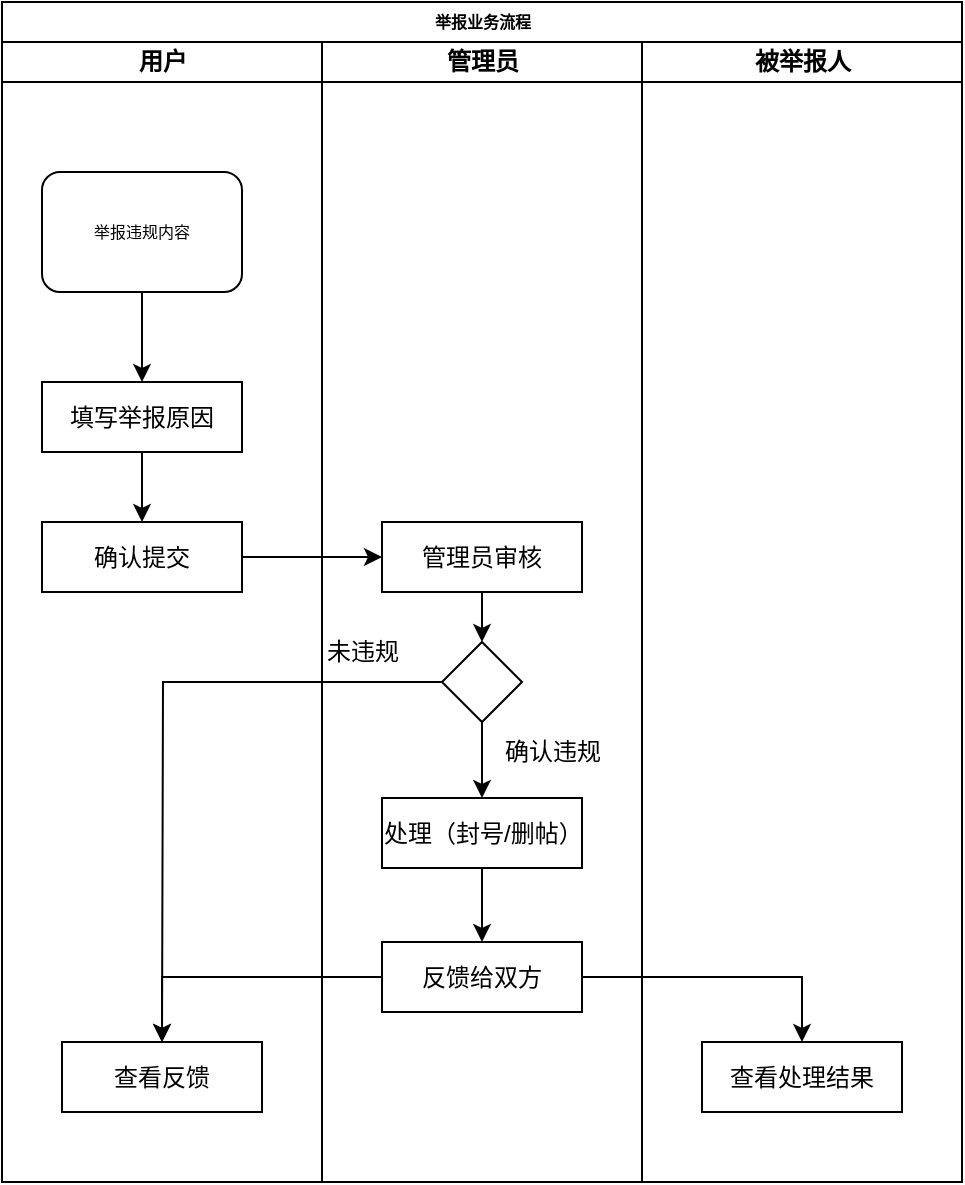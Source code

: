 <mxfile version="20.4.2" type="github">
  <diagram name="Page-1" id="74e2e168-ea6b-b213-b513-2b3c1d86103e">
    <mxGraphModel dx="2549" dy="681" grid="1" gridSize="10" guides="1" tooltips="1" connect="1" arrows="1" fold="1" page="1" pageScale="1" pageWidth="1100" pageHeight="850" background="none" math="0" shadow="0">
      <root>
        <mxCell id="0" />
        <mxCell id="1" parent="0" />
        <mxCell id="77e6c97f196da883-1" value="举报业务流程" style="swimlane;html=1;childLayout=stackLayout;startSize=20;rounded=0;shadow=0;labelBackgroundColor=none;strokeWidth=1;fontFamily=Verdana;fontSize=8;align=center;" parent="1" vertex="1">
          <mxGeometry x="-60" y="30" width="480" height="590" as="geometry" />
        </mxCell>
        <mxCell id="77e6c97f196da883-2" value="用户" style="swimlane;html=1;startSize=20;" parent="77e6c97f196da883-1" vertex="1">
          <mxGeometry y="20" width="160" height="570" as="geometry" />
        </mxCell>
        <mxCell id="gKd1pNidYD8z_a-89plB-50" style="edgeStyle=orthogonalEdgeStyle;rounded=0;orthogonalLoop=1;jettySize=auto;html=1;entryX=0.5;entryY=0;entryDx=0;entryDy=0;" edge="1" parent="77e6c97f196da883-2" source="77e6c97f196da883-8" target="gKd1pNidYD8z_a-89plB-45">
          <mxGeometry relative="1" as="geometry" />
        </mxCell>
        <mxCell id="77e6c97f196da883-8" value="举报违规内容" style="rounded=1;whiteSpace=wrap;html=1;shadow=0;labelBackgroundColor=none;strokeWidth=1;fontFamily=Verdana;fontSize=8;align=center;" parent="77e6c97f196da883-2" vertex="1">
          <mxGeometry x="20" y="65" width="100" height="60" as="geometry" />
        </mxCell>
        <mxCell id="gKd1pNidYD8z_a-89plB-48" value="" style="edgeStyle=orthogonalEdgeStyle;rounded=0;orthogonalLoop=1;jettySize=auto;html=1;" edge="1" parent="77e6c97f196da883-2" source="gKd1pNidYD8z_a-89plB-45" target="gKd1pNidYD8z_a-89plB-46">
          <mxGeometry relative="1" as="geometry" />
        </mxCell>
        <mxCell id="gKd1pNidYD8z_a-89plB-45" value="填写举报原因" style="rounded=0;whiteSpace=wrap;html=1;" vertex="1" parent="77e6c97f196da883-2">
          <mxGeometry x="20" y="170" width="100" height="35" as="geometry" />
        </mxCell>
        <mxCell id="gKd1pNidYD8z_a-89plB-46" value="确认提交" style="rounded=0;whiteSpace=wrap;html=1;" vertex="1" parent="77e6c97f196da883-2">
          <mxGeometry x="20" y="240" width="100" height="35" as="geometry" />
        </mxCell>
        <mxCell id="gKd1pNidYD8z_a-89plB-60" value="查看反馈" style="rounded=0;whiteSpace=wrap;html=1;" vertex="1" parent="77e6c97f196da883-2">
          <mxGeometry x="30" y="500" width="100" height="35" as="geometry" />
        </mxCell>
        <mxCell id="77e6c97f196da883-3" value="管理员" style="swimlane;html=1;startSize=20;" parent="77e6c97f196da883-1" vertex="1">
          <mxGeometry x="160" y="20" width="160" height="570" as="geometry" />
        </mxCell>
        <mxCell id="gKd1pNidYD8z_a-89plB-53" value="" style="edgeStyle=orthogonalEdgeStyle;rounded=0;orthogonalLoop=1;jettySize=auto;html=1;" edge="1" parent="77e6c97f196da883-3" source="gKd1pNidYD8z_a-89plB-51" target="gKd1pNidYD8z_a-89plB-52">
          <mxGeometry relative="1" as="geometry" />
        </mxCell>
        <mxCell id="gKd1pNidYD8z_a-89plB-51" value="管理员审核" style="rounded=0;whiteSpace=wrap;html=1;" vertex="1" parent="77e6c97f196da883-3">
          <mxGeometry x="30" y="240" width="100" height="35" as="geometry" />
        </mxCell>
        <mxCell id="gKd1pNidYD8z_a-89plB-57" value="" style="edgeStyle=orthogonalEdgeStyle;rounded=0;orthogonalLoop=1;jettySize=auto;html=1;" edge="1" parent="77e6c97f196da883-3" source="gKd1pNidYD8z_a-89plB-52" target="gKd1pNidYD8z_a-89plB-56">
          <mxGeometry relative="1" as="geometry" />
        </mxCell>
        <mxCell id="gKd1pNidYD8z_a-89plB-52" value="" style="rhombus;whiteSpace=wrap;html=1;" vertex="1" parent="77e6c97f196da883-3">
          <mxGeometry x="60" y="300" width="40" height="40" as="geometry" />
        </mxCell>
        <mxCell id="gKd1pNidYD8z_a-89plB-79" value="" style="edgeStyle=orthogonalEdgeStyle;rounded=0;orthogonalLoop=1;jettySize=auto;html=1;" edge="1" parent="77e6c97f196da883-3" source="gKd1pNidYD8z_a-89plB-56" target="gKd1pNidYD8z_a-89plB-68">
          <mxGeometry relative="1" as="geometry" />
        </mxCell>
        <mxCell id="gKd1pNidYD8z_a-89plB-56" value="处理（封号/删帖）" style="rounded=0;whiteSpace=wrap;html=1;" vertex="1" parent="77e6c97f196da883-3">
          <mxGeometry x="30" y="378" width="100" height="35" as="geometry" />
        </mxCell>
        <mxCell id="gKd1pNidYD8z_a-89plB-68" value="反馈给双方" style="rounded=0;whiteSpace=wrap;html=1;" vertex="1" parent="77e6c97f196da883-3">
          <mxGeometry x="30" y="450" width="100" height="35" as="geometry" />
        </mxCell>
        <mxCell id="gKd1pNidYD8z_a-89plB-81" value="未违规" style="text;html=1;resizable=0;autosize=1;align=center;verticalAlign=middle;points=[];fillColor=none;strokeColor=none;rounded=0;" vertex="1" parent="77e6c97f196da883-3">
          <mxGeometry x="-10" y="290" width="60" height="30" as="geometry" />
        </mxCell>
        <mxCell id="gKd1pNidYD8z_a-89plB-82" value="确认违规" style="text;html=1;resizable=0;autosize=1;align=center;verticalAlign=middle;points=[];fillColor=none;strokeColor=none;rounded=0;" vertex="1" parent="77e6c97f196da883-3">
          <mxGeometry x="80" y="340" width="70" height="30" as="geometry" />
        </mxCell>
        <mxCell id="77e6c97f196da883-4" value="被举报人" style="swimlane;html=1;startSize=20;" parent="77e6c97f196da883-1" vertex="1">
          <mxGeometry x="320" y="20" width="160" height="570" as="geometry" />
        </mxCell>
        <mxCell id="gKd1pNidYD8z_a-89plB-77" value="查看处理结果" style="rounded=0;whiteSpace=wrap;html=1;" vertex="1" parent="77e6c97f196da883-4">
          <mxGeometry x="30" y="500" width="100" height="35" as="geometry" />
        </mxCell>
        <mxCell id="gKd1pNidYD8z_a-89plB-54" value="" style="edgeStyle=orthogonalEdgeStyle;rounded=0;orthogonalLoop=1;jettySize=auto;html=1;" edge="1" parent="77e6c97f196da883-1" source="gKd1pNidYD8z_a-89plB-46" target="gKd1pNidYD8z_a-89plB-51">
          <mxGeometry relative="1" as="geometry" />
        </mxCell>
        <mxCell id="gKd1pNidYD8z_a-89plB-69" style="edgeStyle=orthogonalEdgeStyle;rounded=0;orthogonalLoop=1;jettySize=auto;html=1;entryX=0.5;entryY=0;entryDx=0;entryDy=0;" edge="1" parent="77e6c97f196da883-1" source="gKd1pNidYD8z_a-89plB-68" target="gKd1pNidYD8z_a-89plB-60">
          <mxGeometry relative="1" as="geometry" />
        </mxCell>
        <mxCell id="gKd1pNidYD8z_a-89plB-78" style="edgeStyle=orthogonalEdgeStyle;rounded=0;orthogonalLoop=1;jettySize=auto;html=1;" edge="1" parent="77e6c97f196da883-1" source="gKd1pNidYD8z_a-89plB-68" target="gKd1pNidYD8z_a-89plB-77">
          <mxGeometry relative="1" as="geometry" />
        </mxCell>
        <mxCell id="gKd1pNidYD8z_a-89plB-80" style="edgeStyle=orthogonalEdgeStyle;rounded=0;orthogonalLoop=1;jettySize=auto;html=1;" edge="1" parent="1" source="gKd1pNidYD8z_a-89plB-52">
          <mxGeometry relative="1" as="geometry">
            <mxPoint x="20" y="550" as="targetPoint" />
          </mxGeometry>
        </mxCell>
      </root>
    </mxGraphModel>
  </diagram>
</mxfile>
